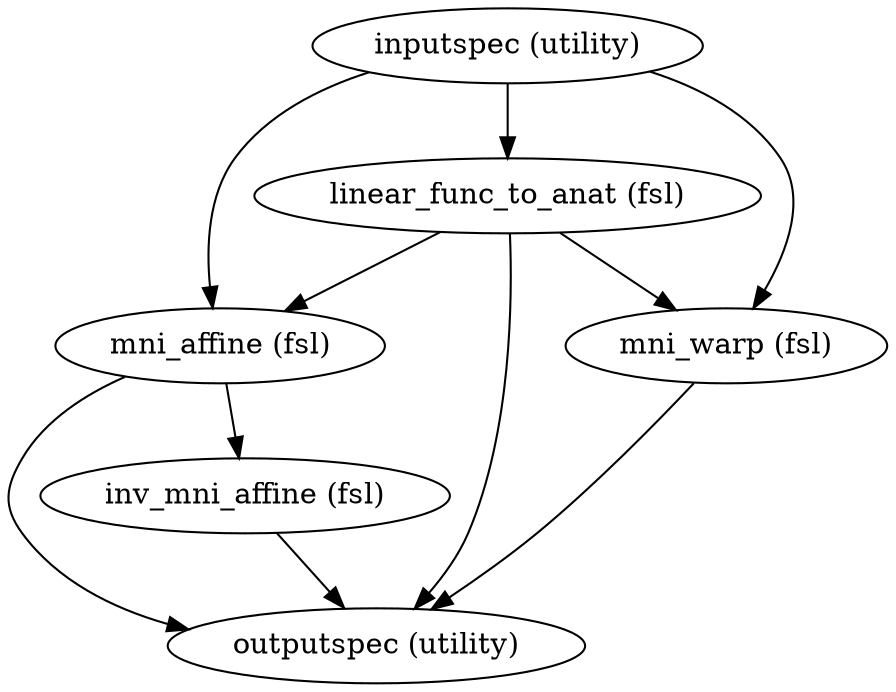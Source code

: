 strict digraph  {
"linear_func_to_anat (fsl)";
"mni_affine (fsl)";
"mni_warp (fsl)";
"outputspec (utility)";
"inv_mni_affine (fsl)";
"inputspec (utility)";
"linear_func_to_anat (fsl)" -> "mni_affine (fsl)";
"linear_func_to_anat (fsl)" -> "mni_warp (fsl)";
"linear_func_to_anat (fsl)" -> "outputspec (utility)";
"mni_affine (fsl)" -> "outputspec (utility)";
"mni_affine (fsl)" -> "inv_mni_affine (fsl)";
"mni_warp (fsl)" -> "outputspec (utility)";
"inv_mni_affine (fsl)" -> "outputspec (utility)";
"inputspec (utility)" -> "mni_affine (fsl)";
"inputspec (utility)" -> "linear_func_to_anat (fsl)";
"inputspec (utility)" -> "mni_warp (fsl)";
}
